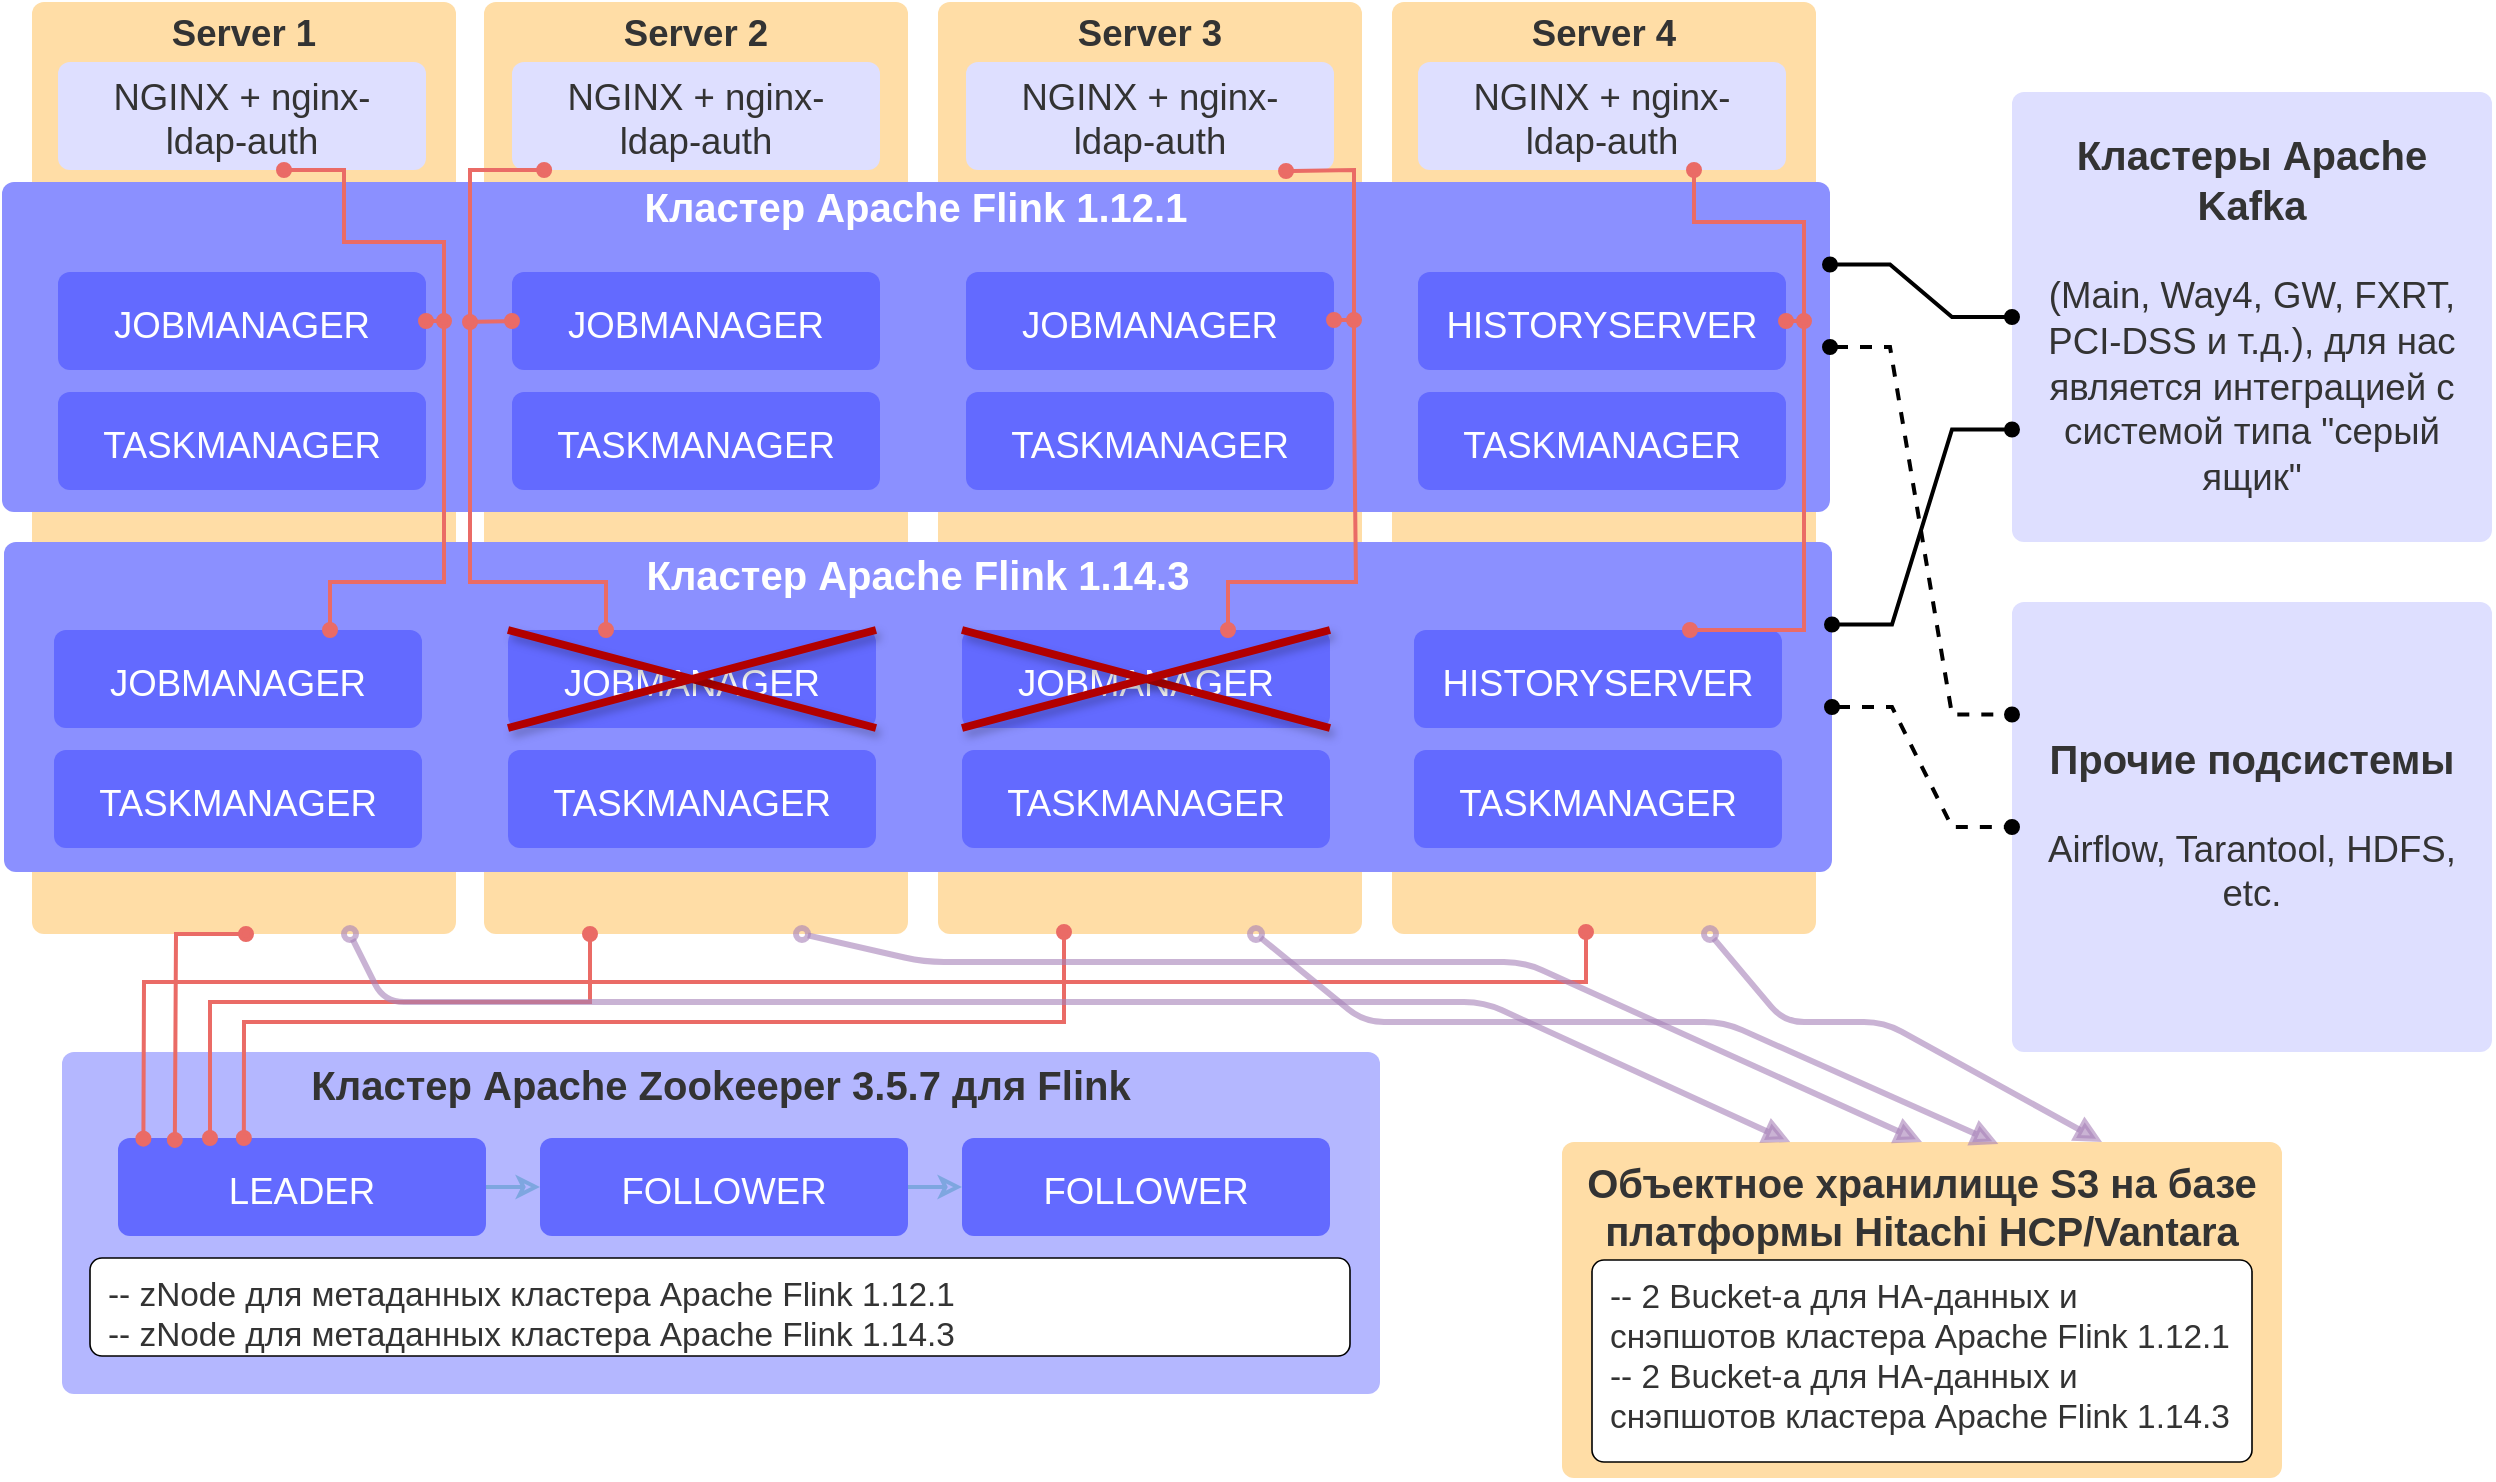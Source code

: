 <mxfile version="20.2.4" type="github">
  <diagram name="Page-1" id="efa7a0a1-bf9b-a30e-e6df-94a7791c09e9">
    <mxGraphModel dx="1422" dy="772" grid="1" gridSize="10" guides="1" tooltips="1" connect="1" arrows="0" fold="1" page="1" pageScale="1" pageWidth="1169" pageHeight="827" background="none" math="0" shadow="0">
      <root>
        <mxCell id="0" />
        <mxCell id="1" parent="0" />
        <UserObject label="Server 1" lucidchartObjectId="HypIMii0T2fg" id="GCK1D6IZPBhYrOcdengF-114">
          <mxCell style="html=1;overflow=block;blockSpacing=1;whiteSpace=wrap;fontSize=18.3;fontColor=#333333;fontStyle=1;spacingLeft=8.4;spacingRight=8.4;spacingTop=2.4;spacing=3.6;verticalAlign=top;strokeOpacity=0;fillOpacity=100;rounded=1;absoluteArcSize=1;arcSize=12;fillColor=#ffdda6;strokeWidth=0.8;" parent="1" vertex="1">
            <mxGeometry x="84" y="100" width="212" height="466" as="geometry" />
          </mxCell>
        </UserObject>
        <UserObject label="Server 2" lucidchartObjectId="kbqIFTrSSb0c" id="GCK1D6IZPBhYrOcdengF-115">
          <mxCell style="html=1;overflow=block;blockSpacing=1;whiteSpace=wrap;fontSize=18.3;fontColor=#333333;fontStyle=1;spacingLeft=8.4;spacingRight=8.4;spacingTop=2.4;spacing=3.6;verticalAlign=top;strokeOpacity=0;fillOpacity=100;rounded=1;absoluteArcSize=1;arcSize=12;fillColor=#ffdda6;strokeWidth=0.8;" parent="1" vertex="1">
            <mxGeometry x="310" y="100" width="212" height="466" as="geometry" />
          </mxCell>
        </UserObject>
        <UserObject label="Server 3" lucidchartObjectId="kgqIT20~Yh46" id="GCK1D6IZPBhYrOcdengF-116">
          <mxCell style="html=1;overflow=block;blockSpacing=1;whiteSpace=wrap;fontSize=18.3;fontColor=#333333;fontStyle=1;spacingLeft=8.4;spacingRight=8.4;spacingTop=2.4;spacing=3.6;verticalAlign=top;strokeOpacity=0;fillOpacity=100;rounded=1;absoluteArcSize=1;arcSize=12;fillColor=#ffdda6;strokeWidth=0.8;" parent="1" vertex="1">
            <mxGeometry x="537" y="100" width="212" height="466" as="geometry" />
          </mxCell>
        </UserObject>
        <UserObject label="Server 4" lucidchartObjectId="NgqIsRjEYktH" id="GCK1D6IZPBhYrOcdengF-117">
          <mxCell style="html=1;overflow=block;blockSpacing=1;whiteSpace=wrap;fontSize=18.3;fontColor=#333333;fontStyle=1;spacingLeft=8.4;spacingRight=8.4;spacingTop=2.4;spacing=3.6;verticalAlign=top;strokeOpacity=0;fillOpacity=100;rounded=1;absoluteArcSize=1;arcSize=12;fillColor=#ffdda6;strokeWidth=0.8;" parent="1" vertex="1">
            <mxGeometry x="764" y="100" width="212" height="466" as="geometry" />
          </mxCell>
        </UserObject>
        <UserObject label="&lt;div style=&quot;display: flex; justify-content: center; text-align: center; align-items: baseline; font-size: 0; line-height: 1.25;margin-left: 8.4px;margin-right: 8.4px;margin-top: 2.4px;margin-top: -2px;&quot;&gt;&lt;span&gt;&lt;span style=&quot;font-size:20px;color:#ffffff;font-weight: bold;&quot;&gt;Кластер Apache Flink 1.12.1&lt;/span&gt;&lt;span style=&quot;font-size:18.3px;color:#ffffff;&quot;&gt; &lt;/span&gt;&lt;/span&gt;&lt;/div&gt;" lucidchartObjectId="HypIWP6OqjXQ" id="GCK1D6IZPBhYrOcdengF-118">
          <mxCell style="html=1;overflow=block;blockSpacing=1;whiteSpace=wrap;fontSize=13;spacing=3.6;verticalAlign=top;strokeOpacity=0;fillOpacity=100;rounded=1;absoluteArcSize=1;arcSize=12;fillColor=#8b90ff;strokeWidth=0.8;" parent="1" vertex="1">
            <mxGeometry x="69" y="190" width="914" height="165" as="geometry" />
          </mxCell>
        </UserObject>
        <UserObject label="JOBMANAGER" lucidchartObjectId="HypInYoTSrlu" id="GCK1D6IZPBhYrOcdengF-119">
          <mxCell style="html=1;overflow=block;blockSpacing=1;whiteSpace=wrap;fontSize=18.3;fontColor=#ffffff;align=center;spacingLeft=8.4;spacingRight=8.4;spacingTop=2.4;spacing=3.6;strokeOpacity=0;fillOpacity=100;rounded=1;absoluteArcSize=1;arcSize=12;fillColor=#636aff;strokeWidth=0.8;" parent="1" vertex="1">
            <mxGeometry x="97" y="235" width="184" height="49" as="geometry" />
          </mxCell>
        </UserObject>
        <UserObject label="TASKMANAGER" lucidchartObjectId="HypIgOagNPgA" id="GCK1D6IZPBhYrOcdengF-120">
          <mxCell style="html=1;overflow=block;blockSpacing=1;whiteSpace=wrap;fontSize=18.3;fontColor=#ffffff;align=center;spacingLeft=8.4;spacingRight=8.4;spacingTop=2.4;spacing=3.6;strokeOpacity=0;fillOpacity=100;rounded=1;absoluteArcSize=1;arcSize=12;fillColor=#636aff;strokeWidth=0.8;" parent="1" vertex="1">
            <mxGeometry x="97" y="295" width="184" height="49" as="geometry" />
          </mxCell>
        </UserObject>
        <UserObject label="Кластер Apache Zookeeper 3.5.7 для Flink" lucidchartObjectId="HypITuTRLqrB" id="GCK1D6IZPBhYrOcdengF-121">
          <mxCell style="html=1;overflow=block;blockSpacing=1;whiteSpace=wrap;fontSize=20;fontColor=#333333;fontStyle=1;spacingLeft=8.4;spacingRight=8.4;spacingTop=2.4;spacing=3.6;verticalAlign=top;strokeOpacity=0;fillOpacity=100;rounded=1;absoluteArcSize=1;arcSize=12;fillColor=#b4b7ff;strokeWidth=0.8;" parent="1" vertex="1">
            <mxGeometry x="99" y="625" width="659" height="171" as="geometry" />
          </mxCell>
        </UserObject>
        <UserObject label="NGINX + nginx-ldap-auth" lucidchartObjectId="HypIE5tfspSB" id="GCK1D6IZPBhYrOcdengF-122">
          <mxCell style="html=1;overflow=block;blockSpacing=1;whiteSpace=wrap;fontSize=18.3;fontColor=#333333;align=center;spacingLeft=8.4;spacingRight=8.4;spacingTop=2.4;spacing=3.6;verticalAlign=middle;strokeOpacity=0;fillOpacity=100;rounded=1;absoluteArcSize=1;arcSize=12;fillColor=#dedfff;strokeWidth=0.8;" parent="1" vertex="1">
            <mxGeometry x="97" y="130" width="184" height="54" as="geometry" />
          </mxCell>
        </UserObject>
        <UserObject label="&lt;div style=&quot;display: flex; justify-content: center; text-align: center; align-items: baseline; font-size: 0; line-height: 1.25;margin-left: 8.4px;margin-right: 8.4px;margin-top: 2.4px;margin-top: -2px;&quot;&gt;&lt;span&gt;&lt;span style=&quot;font-size:20px;color:#333333;font-weight: bold;&quot;&gt;Кластеры Apache Kafka&#xa;&lt;/span&gt;&lt;/span&gt;&lt;/div&gt;&lt;div style=&quot;display: flex; justify-content: center; text-align: center; align-items: baseline; font-size: 0; line-height: 1.25;margin-top: -2px;&quot;&gt;&lt;span&gt;&lt;span style=&quot;font-size:13px;color:#333333;&quot;&gt;&lt;span style=&quot;font-size:18.3px;color:#333333;&quot;&gt;&#xa;(Main, Way4, GW, FXRT, PCI-DSS и т.д.), для нас является интеграцией с системой типа &quot;серый ящик&quot;&lt;/span&gt;&lt;/span&gt;&lt;/span&gt;&lt;/div&gt;" lucidchartObjectId="HypIY8WOg9E5" id="GCK1D6IZPBhYrOcdengF-123">
          <mxCell style="html=1;overflow=block;blockSpacing=1;whiteSpace=wrap;fontSize=13;spacing=3.6;verticalAlign=middle;strokeOpacity=0;fillOpacity=100;rounded=1;absoluteArcSize=1;arcSize=12;fillColor=#dedfff;strokeWidth=0.8;" parent="1" vertex="1">
            <mxGeometry x="1074" y="145" width="240" height="225" as="geometry" />
          </mxCell>
        </UserObject>
        <mxCell id="GCK1D6IZPBhYrOcdengF-180" style="edgeStyle=none;rounded=0;jumpStyle=none;orthogonalLoop=1;jettySize=auto;html=1;exitX=1;exitY=0.5;exitDx=0;exitDy=0;entryX=0;entryY=0.5;entryDx=0;entryDy=0;startArrow=none;startFill=0;endArrow=classic;endFill=0;strokeColor=#7EA6E0;strokeWidth=2;" parent="1" source="GCK1D6IZPBhYrOcdengF-124" target="GCK1D6IZPBhYrOcdengF-125" edge="1">
          <mxGeometry relative="1" as="geometry" />
        </mxCell>
        <UserObject label="LEADER" lucidchartObjectId="CHpIjHfFadM." id="GCK1D6IZPBhYrOcdengF-124">
          <mxCell style="html=1;overflow=block;blockSpacing=1;whiteSpace=wrap;fontSize=18.3;fontColor=#ffffff;align=center;spacingLeft=8.4;spacingRight=8.4;spacingTop=2.4;spacing=3.6;strokeOpacity=0;fillOpacity=100;rounded=1;absoluteArcSize=1;arcSize=12;fillColor=#636aff;strokeWidth=0.8;" parent="1" vertex="1">
            <mxGeometry x="127" y="668" width="184" height="49" as="geometry" />
          </mxCell>
        </UserObject>
        <mxCell id="GCK1D6IZPBhYrOcdengF-181" style="edgeStyle=none;rounded=0;jumpStyle=none;orthogonalLoop=1;jettySize=auto;html=1;exitX=1;exitY=0.5;exitDx=0;exitDy=0;entryX=0;entryY=0.5;entryDx=0;entryDy=0;startArrow=none;startFill=0;endArrow=classic;endFill=0;strokeColor=#7EA6E0;strokeWidth=2;" parent="1" source="GCK1D6IZPBhYrOcdengF-125" target="GCK1D6IZPBhYrOcdengF-126" edge="1">
          <mxGeometry relative="1" as="geometry" />
        </mxCell>
        <UserObject label="FOLLOWER" lucidchartObjectId="RHpIxsBfgAK8" id="GCK1D6IZPBhYrOcdengF-125">
          <mxCell style="html=1;overflow=block;blockSpacing=1;whiteSpace=wrap;fontSize=18.3;fontColor=#ffffff;align=center;spacingLeft=8.4;spacingRight=8.4;spacingTop=2.4;spacing=3.6;strokeOpacity=0;fillOpacity=100;rounded=1;absoluteArcSize=1;arcSize=12;fillColor=#636aff;strokeWidth=0.8;" parent="1" vertex="1">
            <mxGeometry x="338" y="668" width="184" height="49" as="geometry" />
          </mxCell>
        </UserObject>
        <UserObject label="FOLLOWER" lucidchartObjectId="3HpIq~od3WUW" id="GCK1D6IZPBhYrOcdengF-126">
          <mxCell style="html=1;overflow=block;blockSpacing=1;whiteSpace=wrap;fontSize=18.3;fontColor=#ffffff;align=center;spacingLeft=8.4;spacingRight=8.4;spacingTop=2.4;spacing=3.6;strokeOpacity=0;fillOpacity=100;rounded=1;absoluteArcSize=1;arcSize=12;fillColor=#636aff;strokeWidth=0.8;" parent="1" vertex="1">
            <mxGeometry x="549" y="668" width="184" height="49" as="geometry" />
          </mxCell>
        </UserObject>
        <UserObject label="Объектное хранилище S3 на базе платформы Hitachi HCP/Vantara" lucidchartObjectId="_KpIE2-JrPc8" id="GCK1D6IZPBhYrOcdengF-127">
          <mxCell style="html=1;overflow=block;blockSpacing=1;whiteSpace=wrap;fontSize=20;fontColor=#333333;fontStyle=1;align=center;spacing=9;verticalAlign=top;strokeOpacity=0;fillOpacity=100;rounded=1;absoluteArcSize=1;arcSize=12;fillColor=#ffdda6;strokeWidth=0.8;" parent="1" vertex="1">
            <mxGeometry x="849" y="670" width="360" height="168" as="geometry" />
          </mxCell>
        </UserObject>
        <UserObject label="-- zNode для метаданных кластера Apache Flink 1.12.1&#xa;-- zNode для метаданных кластера Apache Flink 1.14.3" lucidchartObjectId="hOpICrByE07x" id="GCK1D6IZPBhYrOcdengF-128">
          <mxCell style="html=1;overflow=block;blockSpacing=1;whiteSpace=wrap;fontSize=16.7;fontColor=#333333;align=left;spacing=9;verticalAlign=top;strokeOpacity=100;fillOpacity=100;rounded=1;absoluteArcSize=1;arcSize=12;fillColor=#ffffff;strokeWidth=0.8;" parent="1" vertex="1">
            <mxGeometry x="113" y="728" width="630" height="49" as="geometry" />
          </mxCell>
        </UserObject>
        <UserObject label="-- 2 Bucket-а для HA-данных и снэпшотов кластера Apache Flink 1.12.1&#xa;-- 2 Bucket-а для HA-данных и снэпшотов кластера Apache Flink 1.14.3" lucidchartObjectId="fSpIcaWIN3Va" id="GCK1D6IZPBhYrOcdengF-129">
          <mxCell style="html=1;overflow=block;blockSpacing=1;whiteSpace=wrap;fontSize=16.7;fontColor=#333333;align=left;spacing=9;verticalAlign=top;strokeOpacity=100;fillOpacity=100;rounded=1;absoluteArcSize=1;arcSize=12;fillColor=#ffffff;strokeWidth=0.8;" parent="1" vertex="1">
            <mxGeometry x="864" y="729" width="330" height="101" as="geometry" />
          </mxCell>
        </UserObject>
        <UserObject label="JOBMANAGER" lucidchartObjectId="RXpI0It2jUcH" id="GCK1D6IZPBhYrOcdengF-130">
          <mxCell style="html=1;overflow=block;blockSpacing=1;whiteSpace=wrap;fontSize=18.3;fontColor=#ffffff;align=center;spacingLeft=8.4;spacingRight=8.4;spacingTop=2.4;spacing=3.6;strokeOpacity=0;fillOpacity=100;rounded=1;absoluteArcSize=1;arcSize=12;fillColor=#636aff;strokeWidth=0.8;" parent="1" vertex="1">
            <mxGeometry x="324" y="235" width="184" height="49" as="geometry" />
          </mxCell>
        </UserObject>
        <UserObject label="TASKMANAGER" lucidchartObjectId="RXpIgnX.f~PW" id="GCK1D6IZPBhYrOcdengF-131">
          <mxCell style="html=1;overflow=block;blockSpacing=1;whiteSpace=wrap;fontSize=18.3;fontColor=#ffffff;align=center;spacingLeft=8.4;spacingRight=8.4;spacingTop=2.4;spacing=3.6;strokeOpacity=0;fillOpacity=100;rounded=1;absoluteArcSize=1;arcSize=12;fillColor=#636aff;strokeWidth=0.8;" parent="1" vertex="1">
            <mxGeometry x="324" y="295" width="184" height="49" as="geometry" />
          </mxCell>
        </UserObject>
        <UserObject label="NGINX + nginx-ldap-auth" lucidchartObjectId="RXpI~8YFsiHd" id="GCK1D6IZPBhYrOcdengF-132">
          <mxCell style="html=1;overflow=block;blockSpacing=1;whiteSpace=wrap;fontSize=18.3;fontColor=#333333;align=center;spacingLeft=8.4;spacingRight=8.4;spacingTop=2.4;spacing=3.6;verticalAlign=middle;strokeOpacity=0;fillOpacity=100;rounded=1;absoluteArcSize=1;arcSize=12;fillColor=#dedfff;strokeWidth=0.8;" parent="1" vertex="1">
            <mxGeometry x="324" y="130" width="184" height="54" as="geometry" />
          </mxCell>
        </UserObject>
        <UserObject label="JOBMANAGER" lucidchartObjectId="1XpI324HXPmj" id="GCK1D6IZPBhYrOcdengF-133">
          <mxCell style="html=1;overflow=block;blockSpacing=1;whiteSpace=wrap;fontSize=18.3;fontColor=#ffffff;align=center;spacingLeft=8.4;spacingRight=8.4;spacingTop=2.4;spacing=3.6;strokeOpacity=0;fillOpacity=100;rounded=1;absoluteArcSize=1;arcSize=12;fillColor=#636aff;strokeWidth=0.8;" parent="1" vertex="1">
            <mxGeometry x="551" y="235" width="184" height="49" as="geometry" />
          </mxCell>
        </UserObject>
        <UserObject label="TASKMANAGER" lucidchartObjectId="1XpItajlC~17" id="GCK1D6IZPBhYrOcdengF-134">
          <mxCell style="html=1;overflow=block;blockSpacing=1;whiteSpace=wrap;fontSize=18.3;fontColor=#ffffff;align=center;spacingLeft=8.4;spacingRight=8.4;spacingTop=2.4;spacing=3.6;strokeOpacity=0;fillOpacity=100;rounded=1;absoluteArcSize=1;arcSize=12;fillColor=#636aff;strokeWidth=0.8;" parent="1" vertex="1">
            <mxGeometry x="551" y="295" width="184" height="49" as="geometry" />
          </mxCell>
        </UserObject>
        <UserObject label="NGINX + nginx-ldap-auth" lucidchartObjectId="1XpIAn_rVOTK" id="GCK1D6IZPBhYrOcdengF-135">
          <mxCell style="html=1;overflow=block;blockSpacing=1;whiteSpace=wrap;fontSize=18.3;fontColor=#333333;align=center;spacingLeft=8.4;spacingRight=8.4;spacingTop=2.4;spacing=3.6;verticalAlign=middle;strokeOpacity=0;fillOpacity=100;rounded=1;absoluteArcSize=1;arcSize=12;fillColor=#dedfff;strokeWidth=0.8;" parent="1" vertex="1">
            <mxGeometry x="551" y="130" width="184" height="54" as="geometry" />
          </mxCell>
        </UserObject>
        <UserObject label="HISTORYSERVER" lucidchartObjectId="8XpIVe4FQzVd" id="GCK1D6IZPBhYrOcdengF-136">
          <mxCell style="html=1;overflow=block;blockSpacing=1;whiteSpace=wrap;fontSize=18.3;fontColor=#ffffff;align=center;spacingLeft=8.4;spacingRight=8.4;spacingTop=2.4;spacing=3.6;strokeOpacity=0;fillOpacity=100;rounded=1;absoluteArcSize=1;arcSize=12;fillColor=#636aff;strokeWidth=0.8;" parent="1" vertex="1">
            <mxGeometry x="777" y="235" width="184" height="49" as="geometry" />
          </mxCell>
        </UserObject>
        <UserObject label="TASKMANAGER" lucidchartObjectId="8XpI6pTr3cQC" id="GCK1D6IZPBhYrOcdengF-137">
          <mxCell style="html=1;overflow=block;blockSpacing=1;whiteSpace=wrap;fontSize=18.3;fontColor=#ffffff;align=center;spacingLeft=8.4;spacingRight=8.4;spacingTop=2.4;spacing=3.6;strokeOpacity=0;fillOpacity=100;rounded=1;absoluteArcSize=1;arcSize=12;fillColor=#636aff;strokeWidth=0.8;" parent="1" vertex="1">
            <mxGeometry x="777" y="295" width="184" height="49" as="geometry" />
          </mxCell>
        </UserObject>
        <UserObject label="NGINX + nginx-ldap-auth" lucidchartObjectId="8XpIHrtV3hBn" id="GCK1D6IZPBhYrOcdengF-138">
          <mxCell style="html=1;overflow=block;blockSpacing=1;whiteSpace=wrap;fontSize=18.3;fontColor=#333333;align=center;spacingLeft=8.4;spacingRight=8.4;spacingTop=2.4;spacing=3.6;verticalAlign=middle;strokeOpacity=0;fillOpacity=100;rounded=1;absoluteArcSize=1;arcSize=12;fillColor=#dedfff;strokeWidth=0.8;" parent="1" vertex="1">
            <mxGeometry x="777" y="130" width="184" height="54" as="geometry" />
          </mxCell>
        </UserObject>
        <UserObject label="&lt;div style=&quot;display: flex; justify-content: center; text-align: center; align-items: baseline; font-size: 0; line-height: 1.25;margin-left: 8.4px;margin-right: 8.4px;margin-top: 2.4px;margin-top: -2px;&quot;&gt;&lt;span&gt;&lt;span style=&quot;font-size:20px;color:#333333;font-weight: bold;&quot;&gt;Прочие подсистемы&#xa;&lt;/span&gt;&lt;/span&gt;&lt;/div&gt;&lt;div style=&quot;display: flex; justify-content: center; text-align: center; align-items: baseline; font-size: 0; line-height: 1.25;margin-top: -2px;&quot;&gt;&lt;span&gt;&lt;span style=&quot;font-size:13px;color:#333333;&quot;&gt;&lt;span style=&quot;font-size:18.3px;color:#333333;&quot;&gt;&#xa;Airflow, Tarantool, HDFS, etc.&lt;/span&gt;&lt;/span&gt;&lt;/span&gt;&lt;/div&gt;" lucidchartObjectId="QeqI8XKLbhu4" id="GCK1D6IZPBhYrOcdengF-139">
          <mxCell style="html=1;overflow=block;blockSpacing=1;whiteSpace=wrap;fontSize=13;spacing=3.6;verticalAlign=middle;strokeOpacity=0;fillOpacity=100;rounded=1;absoluteArcSize=1;arcSize=12;fillColor=#dedfff;strokeWidth=0.8;" parent="1" vertex="1">
            <mxGeometry x="1074" y="400" width="240" height="225" as="geometry" />
          </mxCell>
        </UserObject>
        <UserObject label="Кластер Apache Flink 1.14.3" lucidchartObjectId="WnqImOF1_m_N" id="GCK1D6IZPBhYrOcdengF-140">
          <mxCell style="html=1;overflow=block;blockSpacing=1;whiteSpace=wrap;fontSize=20;fontColor=#ffffff;fontStyle=1;spacingLeft=8.4;spacingRight=8.4;spacingTop=2.4;spacing=3.6;verticalAlign=top;strokeOpacity=0;fillOpacity=100;rounded=1;absoluteArcSize=1;arcSize=12;fillColor=#8b90ff;strokeWidth=0.8;" parent="1" vertex="1">
            <mxGeometry x="70" y="370" width="914" height="165" as="geometry" />
          </mxCell>
        </UserObject>
        <UserObject label="JOBMANAGER" lucidchartObjectId="HypInYoTSrlu" id="GCK1D6IZPBhYrOcdengF-141">
          <mxCell style="html=1;overflow=block;blockSpacing=1;whiteSpace=wrap;fontSize=18.3;fontColor=#ffffff;align=center;spacingLeft=8.4;spacingRight=8.4;spacingTop=2.4;spacing=3.6;strokeOpacity=0;fillOpacity=100;rounded=1;absoluteArcSize=1;arcSize=12;fillColor=#636aff;strokeWidth=0.8;" parent="1" vertex="1">
            <mxGeometry x="95" y="414" width="184" height="49" as="geometry" />
          </mxCell>
        </UserObject>
        <UserObject label="TASKMANAGER" lucidchartObjectId="HypIgOagNPgA" id="GCK1D6IZPBhYrOcdengF-142">
          <mxCell style="html=1;overflow=block;blockSpacing=1;whiteSpace=wrap;fontSize=18.3;fontColor=#ffffff;align=center;spacingLeft=8.4;spacingRight=8.4;spacingTop=2.4;spacing=3.6;strokeOpacity=0;fillOpacity=100;rounded=1;absoluteArcSize=1;arcSize=12;fillColor=#636aff;strokeWidth=0.8;" parent="1" vertex="1">
            <mxGeometry x="95" y="474" width="184" height="49" as="geometry" />
          </mxCell>
        </UserObject>
        <UserObject label="JOBMANAGER" lucidchartObjectId="RXpI0It2jUcH" id="GCK1D6IZPBhYrOcdengF-143">
          <mxCell style="html=1;overflow=block;blockSpacing=1;whiteSpace=wrap;fontSize=18.3;fontColor=#ffffff;align=center;spacingLeft=8.4;spacingRight=8.4;spacingTop=2.4;spacing=3.6;strokeOpacity=0;fillOpacity=100;rounded=1;absoluteArcSize=1;arcSize=12;fillColor=#636aff;strokeWidth=0.8;" parent="1" vertex="1">
            <mxGeometry x="322" y="414" width="184" height="49" as="geometry" />
          </mxCell>
        </UserObject>
        <UserObject label="TASKMANAGER" lucidchartObjectId="RXpIgnX.f~PW" id="GCK1D6IZPBhYrOcdengF-144">
          <mxCell style="html=1;overflow=block;blockSpacing=1;whiteSpace=wrap;fontSize=18.3;fontColor=#ffffff;align=center;spacingLeft=8.4;spacingRight=8.4;spacingTop=2.4;spacing=3.6;strokeOpacity=0;fillOpacity=100;rounded=1;absoluteArcSize=1;arcSize=12;fillColor=#636aff;strokeWidth=0.8;" parent="1" vertex="1">
            <mxGeometry x="322" y="474" width="184" height="49" as="geometry" />
          </mxCell>
        </UserObject>
        <UserObject label="JOBMANAGER" lucidchartObjectId="1XpI324HXPmj" id="GCK1D6IZPBhYrOcdengF-145">
          <mxCell style="html=1;overflow=block;blockSpacing=1;whiteSpace=wrap;fontSize=18.3;fontColor=#ffffff;align=center;spacingLeft=8.4;spacingRight=8.4;spacingTop=2.4;spacing=3.6;strokeOpacity=0;fillOpacity=100;rounded=1;absoluteArcSize=1;arcSize=12;fillColor=#636aff;strokeWidth=0.8;" parent="1" vertex="1">
            <mxGeometry x="549" y="414" width="184" height="49" as="geometry" />
          </mxCell>
        </UserObject>
        <UserObject label="TASKMANAGER" lucidchartObjectId="1XpItajlC~17" id="GCK1D6IZPBhYrOcdengF-146">
          <mxCell style="html=1;overflow=block;blockSpacing=1;whiteSpace=wrap;fontSize=18.3;fontColor=#ffffff;align=center;spacingLeft=8.4;spacingRight=8.4;spacingTop=2.4;spacing=3.6;strokeOpacity=0;fillOpacity=100;rounded=1;absoluteArcSize=1;arcSize=12;fillColor=#636aff;strokeWidth=0.8;" parent="1" vertex="1">
            <mxGeometry x="549" y="474" width="184" height="49" as="geometry" />
          </mxCell>
        </UserObject>
        <UserObject label="HISTORYSERVER" lucidchartObjectId="8XpIVe4FQzVd" id="GCK1D6IZPBhYrOcdengF-147">
          <mxCell style="html=1;overflow=block;blockSpacing=1;whiteSpace=wrap;fontSize=18.3;fontColor=#ffffff;align=center;spacingLeft=8.4;spacingRight=8.4;spacingTop=2.4;spacing=3.6;strokeOpacity=0;fillOpacity=100;rounded=1;absoluteArcSize=1;arcSize=12;fillColor=#636aff;strokeWidth=0.8;" parent="1" vertex="1">
            <mxGeometry x="775" y="414" width="184" height="49" as="geometry" />
          </mxCell>
        </UserObject>
        <UserObject label="TASKMANAGER" lucidchartObjectId="8XpI6pTr3cQC" id="GCK1D6IZPBhYrOcdengF-148">
          <mxCell style="html=1;overflow=block;blockSpacing=1;whiteSpace=wrap;fontSize=18.3;fontColor=#ffffff;align=center;spacingLeft=8.4;spacingRight=8.4;spacingTop=2.4;spacing=3.6;strokeOpacity=0;fillOpacity=100;rounded=1;absoluteArcSize=1;arcSize=12;fillColor=#636aff;strokeWidth=0.8;" parent="1" vertex="1">
            <mxGeometry x="775" y="474" width="184" height="49" as="geometry" />
          </mxCell>
        </UserObject>
        <mxCell id="GCK1D6IZPBhYrOcdengF-158" style="rounded=0;orthogonalLoop=1;jettySize=auto;html=1;entryX=0.75;entryY=0;entryDx=0;entryDy=0;startArrow=oval;startFill=1;endArrow=oval;endFill=1;strokeWidth=2;strokeColor=#EA6B66;jumpStyle=none;" parent="1" target="GCK1D6IZPBhYrOcdengF-141" edge="1">
          <mxGeometry relative="1" as="geometry">
            <mxPoint x="210" y="184" as="sourcePoint" />
            <mxPoint x="142" y="414" as="targetPoint" />
            <Array as="points">
              <mxPoint x="240" y="184" />
              <mxPoint x="240" y="220" />
              <mxPoint x="290" y="220" />
              <mxPoint x="290" y="330" />
              <mxPoint x="290" y="390" />
              <mxPoint x="233" y="390" />
            </Array>
          </mxGeometry>
        </mxCell>
        <mxCell id="GCK1D6IZPBhYrOcdengF-160" style="edgeStyle=none;rounded=0;jumpStyle=none;orthogonalLoop=1;jettySize=auto;html=1;exitX=0.071;exitY=1;exitDx=0;exitDy=0;entryX=0.25;entryY=0;entryDx=0;entryDy=0;startArrow=oval;startFill=1;endArrow=oval;endFill=1;strokeColor=#EA6B66;strokeWidth=2;exitPerimeter=0;" parent="1" edge="1">
          <mxGeometry relative="1" as="geometry">
            <mxPoint x="340.064" y="184" as="sourcePoint" />
            <mxPoint x="371" y="414" as="targetPoint" />
            <Array as="points">
              <mxPoint x="303" y="184" />
              <mxPoint x="303" y="300" />
              <mxPoint x="303" y="390" />
              <mxPoint x="371" y="390" />
            </Array>
          </mxGeometry>
        </mxCell>
        <mxCell id="GCK1D6IZPBhYrOcdengF-161" style="edgeStyle=none;rounded=0;jumpStyle=none;orthogonalLoop=1;jettySize=auto;html=1;exitX=0.886;exitY=1.009;exitDx=0;exitDy=0;entryX=0.75;entryY=0;entryDx=0;entryDy=0;startArrow=oval;startFill=1;endArrow=oval;endFill=1;strokeColor=#EA6B66;strokeWidth=2;exitPerimeter=0;" parent="1" edge="1">
          <mxGeometry relative="1" as="geometry">
            <mxPoint x="711.024" y="184.486" as="sourcePoint" />
            <mxPoint x="682" y="414" as="targetPoint" />
            <Array as="points">
              <mxPoint x="745" y="184" />
              <mxPoint x="745" y="300" />
              <mxPoint x="746" y="390" />
              <mxPoint x="682" y="390" />
            </Array>
          </mxGeometry>
        </mxCell>
        <mxCell id="GCK1D6IZPBhYrOcdengF-162" style="edgeStyle=none;rounded=0;jumpStyle=none;orthogonalLoop=1;jettySize=auto;html=1;exitX=0.75;exitY=1;exitDx=0;exitDy=0;entryX=0.75;entryY=0;entryDx=0;entryDy=0;startArrow=oval;startFill=1;endArrow=oval;endFill=1;strokeColor=#EA6B66;strokeWidth=2;" parent="1" source="GCK1D6IZPBhYrOcdengF-138" target="GCK1D6IZPBhYrOcdengF-147" edge="1">
          <mxGeometry relative="1" as="geometry">
            <Array as="points">
              <mxPoint x="915" y="210" />
              <mxPoint x="970" y="210" />
              <mxPoint x="970" y="414" />
            </Array>
          </mxGeometry>
        </mxCell>
        <mxCell id="GCK1D6IZPBhYrOcdengF-163" style="edgeStyle=none;rounded=0;jumpStyle=none;orthogonalLoop=1;jettySize=auto;html=1;exitX=0.5;exitY=1;exitDx=0;exitDy=0;entryX=0.149;entryY=0.02;entryDx=0;entryDy=0;startArrow=oval;startFill=1;endArrow=oval;endFill=1;strokeColor=#EA6B66;strokeWidth=2;entryPerimeter=0;" parent="1" edge="1">
          <mxGeometry relative="1" as="geometry">
            <mxPoint x="191" y="566" as="sourcePoint" />
            <mxPoint x="155.416" y="668.98" as="targetPoint" />
            <Array as="points">
              <mxPoint x="156" y="566" />
            </Array>
          </mxGeometry>
        </mxCell>
        <mxCell id="GCK1D6IZPBhYrOcdengF-164" style="edgeStyle=none;rounded=0;jumpStyle=none;orthogonalLoop=1;jettySize=auto;html=1;exitX=0.25;exitY=1;exitDx=0;exitDy=0;entryX=0.25;entryY=0;entryDx=0;entryDy=0;startArrow=oval;startFill=1;endArrow=oval;endFill=1;strokeColor=#EA6B66;strokeWidth=2;" parent="1" source="GCK1D6IZPBhYrOcdengF-115" target="GCK1D6IZPBhYrOcdengF-124" edge="1">
          <mxGeometry relative="1" as="geometry">
            <Array as="points">
              <mxPoint x="363" y="600" />
              <mxPoint x="240" y="600" />
              <mxPoint x="173" y="600" />
            </Array>
          </mxGeometry>
        </mxCell>
        <mxCell id="GCK1D6IZPBhYrOcdengF-165" style="edgeStyle=none;rounded=0;jumpStyle=none;orthogonalLoop=1;jettySize=auto;html=1;startArrow=oval;startFill=1;endArrow=oval;endFill=1;strokeColor=#EA6B66;strokeWidth=2;entryX=0.342;entryY=0;entryDx=0;entryDy=0;entryPerimeter=0;" parent="1" target="GCK1D6IZPBhYrOcdengF-124" edge="1">
          <mxGeometry relative="1" as="geometry">
            <mxPoint x="600" y="565" as="sourcePoint" />
            <mxPoint x="190" y="660" as="targetPoint" />
            <Array as="points">
              <mxPoint x="600" y="610" />
              <mxPoint x="190" y="610" />
            </Array>
          </mxGeometry>
        </mxCell>
        <mxCell id="GCK1D6IZPBhYrOcdengF-166" style="edgeStyle=none;rounded=0;jumpStyle=none;orthogonalLoop=1;jettySize=auto;html=1;startArrow=oval;startFill=1;endArrow=oval;endFill=1;strokeColor=#EA6B66;strokeWidth=2;entryX=0.069;entryY=0.007;entryDx=0;entryDy=0;entryPerimeter=0;" parent="1" target="GCK1D6IZPBhYrOcdengF-124" edge="1">
          <mxGeometry relative="1" as="geometry">
            <mxPoint x="861" y="565" as="sourcePoint" />
            <mxPoint x="140" y="660" as="targetPoint" />
            <Array as="points">
              <mxPoint x="861" y="590" />
              <mxPoint x="140" y="590" />
            </Array>
          </mxGeometry>
        </mxCell>
        <mxCell id="GCK1D6IZPBhYrOcdengF-149" style="edgeStyle=entityRelationEdgeStyle;rounded=0;orthogonalLoop=1;jettySize=auto;html=1;exitX=1;exitY=0.25;exitDx=0;exitDy=0;strokeWidth=2;startArrow=oval;startFill=1;endArrow=oval;endFill=1;" parent="1" source="GCK1D6IZPBhYrOcdengF-118" target="GCK1D6IZPBhYrOcdengF-123" edge="1">
          <mxGeometry relative="1" as="geometry" />
        </mxCell>
        <mxCell id="GCK1D6IZPBhYrOcdengF-150" style="edgeStyle=entityRelationEdgeStyle;rounded=0;orthogonalLoop=1;jettySize=auto;html=1;exitX=1;exitY=0.25;exitDx=0;exitDy=0;entryX=0;entryY=0.75;entryDx=0;entryDy=0;startArrow=oval;startFill=1;endArrow=oval;endFill=1;strokeWidth=2;" parent="1" source="GCK1D6IZPBhYrOcdengF-140" target="GCK1D6IZPBhYrOcdengF-123" edge="1">
          <mxGeometry relative="1" as="geometry" />
        </mxCell>
        <mxCell id="GCK1D6IZPBhYrOcdengF-152" style="edgeStyle=entityRelationEdgeStyle;rounded=0;orthogonalLoop=1;jettySize=auto;html=1;exitX=1;exitY=0.5;exitDx=0;exitDy=0;entryX=0;entryY=0.25;entryDx=0;entryDy=0;startArrow=oval;startFill=1;endArrow=oval;endFill=1;strokeWidth=2;dashed=1;" parent="1" source="GCK1D6IZPBhYrOcdengF-118" target="GCK1D6IZPBhYrOcdengF-139" edge="1">
          <mxGeometry relative="1" as="geometry" />
        </mxCell>
        <mxCell id="GCK1D6IZPBhYrOcdengF-153" style="edgeStyle=entityRelationEdgeStyle;rounded=0;orthogonalLoop=1;jettySize=auto;html=1;exitX=1;exitY=0.5;exitDx=0;exitDy=0;startArrow=oval;startFill=1;endArrow=oval;endFill=1;strokeWidth=2;dashed=1;" parent="1" source="GCK1D6IZPBhYrOcdengF-140" target="GCK1D6IZPBhYrOcdengF-139" edge="1">
          <mxGeometry relative="1" as="geometry" />
        </mxCell>
        <mxCell id="GCK1D6IZPBhYrOcdengF-190" style="edgeStyle=none;rounded=1;jumpStyle=none;orthogonalLoop=1;jettySize=auto;html=1;startArrow=oval;startFill=1;endArrow=oval;endFill=1;strokeColor=#EA6B66;strokeWidth=2;exitX=0;exitY=0.5;exitDx=0;exitDy=0;" parent="1" source="GCK1D6IZPBhYrOcdengF-130" edge="1">
          <mxGeometry relative="1" as="geometry">
            <mxPoint x="303" y="260" as="targetPoint" />
            <mxPoint x="327" y="259.5" as="sourcePoint" />
          </mxGeometry>
        </mxCell>
        <mxCell id="GCK1D6IZPBhYrOcdengF-195" style="edgeStyle=none;rounded=1;jumpStyle=none;orthogonalLoop=1;jettySize=auto;html=1;exitX=1;exitY=0.5;exitDx=0;exitDy=0;startArrow=oval;startFill=1;endArrow=oval;endFill=1;strokeColor=#EA6B66;strokeWidth=2;" parent="1" source="GCK1D6IZPBhYrOcdengF-119" edge="1">
          <mxGeometry relative="1" as="geometry">
            <mxPoint x="290" y="259.5" as="targetPoint" />
          </mxGeometry>
        </mxCell>
        <mxCell id="GCK1D6IZPBhYrOcdengF-196" style="edgeStyle=none;rounded=1;jumpStyle=none;orthogonalLoop=1;jettySize=auto;html=1;exitX=1;exitY=0.5;exitDx=0;exitDy=0;startArrow=oval;startFill=1;endArrow=oval;endFill=1;strokeColor=#EA6B66;strokeWidth=2;" parent="1" edge="1">
          <mxGeometry relative="1" as="geometry">
            <mxPoint x="970" y="259.5" as="targetPoint" />
            <mxPoint x="961" y="259.5" as="sourcePoint" />
          </mxGeometry>
        </mxCell>
        <mxCell id="GCK1D6IZPBhYrOcdengF-197" style="edgeStyle=none;rounded=1;jumpStyle=none;orthogonalLoop=1;jettySize=auto;html=1;startArrow=oval;startFill=1;endArrow=oval;endFill=1;strokeColor=#EA6B66;strokeWidth=2;" parent="1" edge="1">
          <mxGeometry relative="1" as="geometry">
            <mxPoint x="745" y="259" as="targetPoint" />
            <mxPoint x="735" y="259" as="sourcePoint" />
          </mxGeometry>
        </mxCell>
        <mxCell id="GCK1D6IZPBhYrOcdengF-199" style="edgeStyle=none;rounded=1;jumpStyle=none;orthogonalLoop=1;jettySize=auto;html=1;exitX=0.75;exitY=1;exitDx=0;exitDy=0;entryX=0.75;entryY=0;entryDx=0;entryDy=0;startArrow=oval;startFill=0;endArrow=block;endFill=1;strokeColor=#A680B8;strokeWidth=3;opacity=60;" parent="1" source="GCK1D6IZPBhYrOcdengF-117" target="GCK1D6IZPBhYrOcdengF-127" edge="1">
          <mxGeometry relative="1" as="geometry">
            <Array as="points">
              <mxPoint x="960" y="610" />
              <mxPoint x="1010" y="610" />
            </Array>
          </mxGeometry>
        </mxCell>
        <mxCell id="GCK1D6IZPBhYrOcdengF-200" style="edgeStyle=none;rounded=1;jumpStyle=none;orthogonalLoop=1;jettySize=auto;html=1;exitX=0.75;exitY=1;exitDx=0;exitDy=0;entryX=0.606;entryY=0.006;entryDx=0;entryDy=0;entryPerimeter=0;startArrow=oval;startFill=0;endArrow=block;endFill=1;strokeColor=#A680B8;strokeWidth=3;opacity=60;" parent="1" source="GCK1D6IZPBhYrOcdengF-116" target="GCK1D6IZPBhYrOcdengF-127" edge="1">
          <mxGeometry relative="1" as="geometry">
            <Array as="points">
              <mxPoint x="750" y="610" />
              <mxPoint x="930" y="610" />
            </Array>
          </mxGeometry>
        </mxCell>
        <mxCell id="GCK1D6IZPBhYrOcdengF-201" style="edgeStyle=none;rounded=1;jumpStyle=none;orthogonalLoop=1;jettySize=auto;html=1;exitX=0.75;exitY=1;exitDx=0;exitDy=0;entryX=0.5;entryY=0;entryDx=0;entryDy=0;startArrow=oval;startFill=0;endArrow=block;endFill=1;strokeColor=#A680B8;strokeWidth=3;opacity=60;" parent="1" source="GCK1D6IZPBhYrOcdengF-115" target="GCK1D6IZPBhYrOcdengF-127" edge="1">
          <mxGeometry relative="1" as="geometry">
            <Array as="points">
              <mxPoint x="530" y="580" />
              <mxPoint x="830" y="580" />
            </Array>
          </mxGeometry>
        </mxCell>
        <mxCell id="GCK1D6IZPBhYrOcdengF-202" style="edgeStyle=none;rounded=1;jumpStyle=none;orthogonalLoop=1;jettySize=auto;html=1;exitX=0.75;exitY=1;exitDx=0;exitDy=0;entryX=0.317;entryY=0;entryDx=0;entryDy=0;entryPerimeter=0;startArrow=oval;startFill=0;endArrow=block;endFill=1;strokeColor=#A680B8;strokeWidth=3;opacity=60;" parent="1" source="GCK1D6IZPBhYrOcdengF-114" target="GCK1D6IZPBhYrOcdengF-127" edge="1">
          <mxGeometry relative="1" as="geometry">
            <Array as="points">
              <mxPoint x="260" y="600" />
              <mxPoint x="810" y="600" />
            </Array>
          </mxGeometry>
        </mxCell>
        <mxCell id="zj6vRP4u53sp7iomBjp6-3" value="" style="endArrow=none;html=1;rounded=0;exitX=0;exitY=0;exitDx=0;exitDy=0;entryX=1;entryY=1;entryDx=0;entryDy=0;fillColor=#e51400;strokeColor=#B20000;strokeWidth=4;shadow=1;" edge="1" parent="1" source="GCK1D6IZPBhYrOcdengF-143" target="GCK1D6IZPBhYrOcdengF-143">
          <mxGeometry width="50" height="50" relative="1" as="geometry">
            <mxPoint x="310" y="450" as="sourcePoint" />
            <mxPoint x="360" y="400" as="targetPoint" />
          </mxGeometry>
        </mxCell>
        <mxCell id="zj6vRP4u53sp7iomBjp6-4" value="" style="endArrow=none;html=1;rounded=0;exitX=0;exitY=1;exitDx=0;exitDy=0;entryX=1;entryY=0;entryDx=0;entryDy=0;fillColor=#e51400;strokeColor=#B20000;strokeWidth=4;shadow=1;" edge="1" parent="1" source="GCK1D6IZPBhYrOcdengF-143" target="GCK1D6IZPBhYrOcdengF-143">
          <mxGeometry width="50" height="50" relative="1" as="geometry">
            <mxPoint x="290.0" y="440" as="sourcePoint" />
            <mxPoint x="474" y="489" as="targetPoint" />
          </mxGeometry>
        </mxCell>
        <mxCell id="zj6vRP4u53sp7iomBjp6-5" value="" style="endArrow=none;html=1;rounded=0;exitX=0;exitY=0;exitDx=0;exitDy=0;entryX=1;entryY=1;entryDx=0;entryDy=0;fillColor=#e51400;strokeColor=#B20000;strokeWidth=4;shadow=1;" edge="1" parent="1">
          <mxGeometry width="50" height="50" relative="1" as="geometry">
            <mxPoint x="549.0" y="414" as="sourcePoint" />
            <mxPoint x="733" y="463" as="targetPoint" />
          </mxGeometry>
        </mxCell>
        <mxCell id="zj6vRP4u53sp7iomBjp6-6" value="" style="endArrow=none;html=1;rounded=0;exitX=0;exitY=1;exitDx=0;exitDy=0;entryX=1;entryY=0;entryDx=0;entryDy=0;fillColor=#e51400;strokeColor=#B20000;strokeWidth=4;shadow=1;" edge="1" parent="1">
          <mxGeometry width="50" height="50" relative="1" as="geometry">
            <mxPoint x="549" y="463" as="sourcePoint" />
            <mxPoint x="733" y="414" as="targetPoint" />
          </mxGeometry>
        </mxCell>
      </root>
    </mxGraphModel>
  </diagram>
</mxfile>
